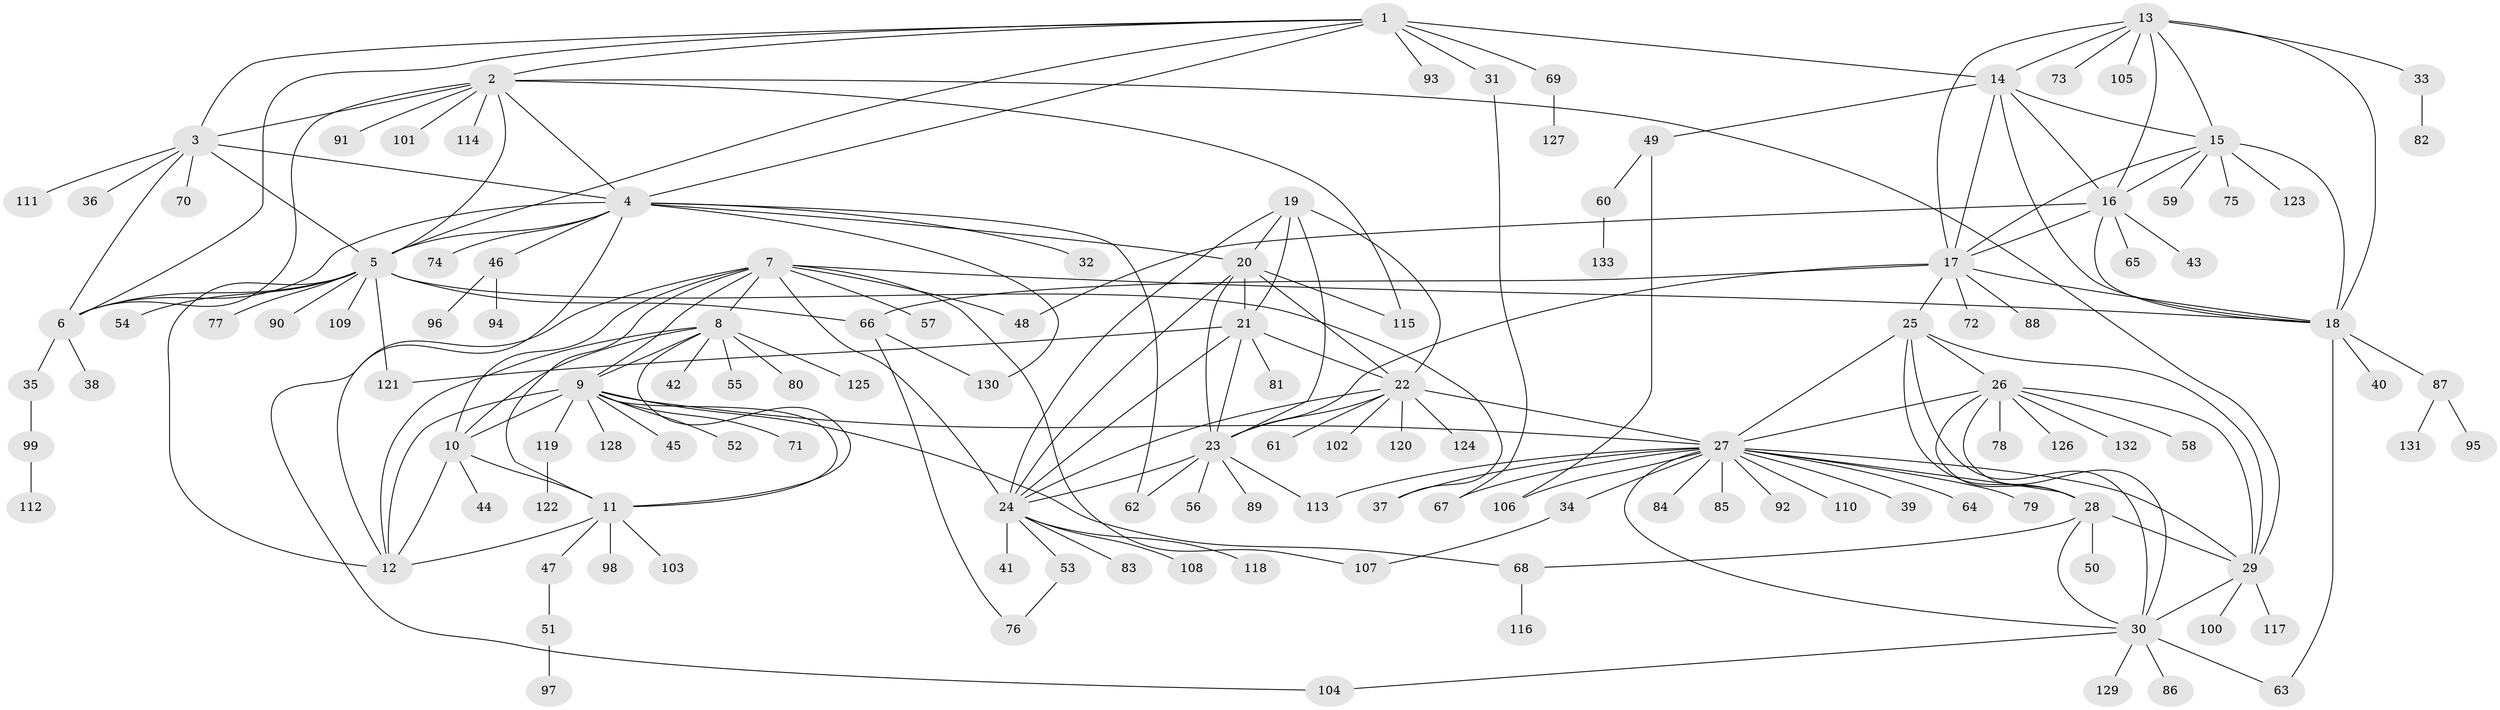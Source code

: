 // coarse degree distribution, {8: 0.05063291139240506, 9: 0.012658227848101266, 7: 0.05063291139240506, 11: 0.0379746835443038, 13: 0.012658227848101266, 6: 0.0759493670886076, 5: 0.0379746835443038, 17: 0.012658227848101266, 2: 0.12658227848101267, 1: 0.5569620253164557, 3: 0.012658227848101266, 4: 0.012658227848101266}
// Generated by graph-tools (version 1.1) at 2025/19/03/04/25 18:19:44]
// undirected, 133 vertices, 203 edges
graph export_dot {
graph [start="1"]
  node [color=gray90,style=filled];
  1;
  2;
  3;
  4;
  5;
  6;
  7;
  8;
  9;
  10;
  11;
  12;
  13;
  14;
  15;
  16;
  17;
  18;
  19;
  20;
  21;
  22;
  23;
  24;
  25;
  26;
  27;
  28;
  29;
  30;
  31;
  32;
  33;
  34;
  35;
  36;
  37;
  38;
  39;
  40;
  41;
  42;
  43;
  44;
  45;
  46;
  47;
  48;
  49;
  50;
  51;
  52;
  53;
  54;
  55;
  56;
  57;
  58;
  59;
  60;
  61;
  62;
  63;
  64;
  65;
  66;
  67;
  68;
  69;
  70;
  71;
  72;
  73;
  74;
  75;
  76;
  77;
  78;
  79;
  80;
  81;
  82;
  83;
  84;
  85;
  86;
  87;
  88;
  89;
  90;
  91;
  92;
  93;
  94;
  95;
  96;
  97;
  98;
  99;
  100;
  101;
  102;
  103;
  104;
  105;
  106;
  107;
  108;
  109;
  110;
  111;
  112;
  113;
  114;
  115;
  116;
  117;
  118;
  119;
  120;
  121;
  122;
  123;
  124;
  125;
  126;
  127;
  128;
  129;
  130;
  131;
  132;
  133;
  1 -- 2;
  1 -- 3;
  1 -- 4;
  1 -- 5;
  1 -- 6;
  1 -- 14;
  1 -- 31;
  1 -- 69;
  1 -- 93;
  2 -- 3;
  2 -- 4;
  2 -- 5;
  2 -- 6;
  2 -- 29;
  2 -- 91;
  2 -- 101;
  2 -- 114;
  2 -- 115;
  3 -- 4;
  3 -- 5;
  3 -- 6;
  3 -- 36;
  3 -- 70;
  3 -- 111;
  4 -- 5;
  4 -- 6;
  4 -- 20;
  4 -- 32;
  4 -- 46;
  4 -- 62;
  4 -- 74;
  4 -- 104;
  4 -- 130;
  5 -- 6;
  5 -- 12;
  5 -- 37;
  5 -- 54;
  5 -- 66;
  5 -- 77;
  5 -- 90;
  5 -- 109;
  5 -- 121;
  6 -- 35;
  6 -- 38;
  7 -- 8;
  7 -- 9;
  7 -- 10;
  7 -- 11;
  7 -- 12;
  7 -- 18;
  7 -- 24;
  7 -- 48;
  7 -- 57;
  7 -- 107;
  8 -- 9;
  8 -- 10;
  8 -- 11;
  8 -- 12;
  8 -- 42;
  8 -- 55;
  8 -- 80;
  8 -- 125;
  9 -- 10;
  9 -- 11;
  9 -- 12;
  9 -- 27;
  9 -- 45;
  9 -- 52;
  9 -- 68;
  9 -- 71;
  9 -- 119;
  9 -- 128;
  10 -- 11;
  10 -- 12;
  10 -- 44;
  11 -- 12;
  11 -- 47;
  11 -- 98;
  11 -- 103;
  13 -- 14;
  13 -- 15;
  13 -- 16;
  13 -- 17;
  13 -- 18;
  13 -- 33;
  13 -- 73;
  13 -- 105;
  14 -- 15;
  14 -- 16;
  14 -- 17;
  14 -- 18;
  14 -- 49;
  15 -- 16;
  15 -- 17;
  15 -- 18;
  15 -- 59;
  15 -- 75;
  15 -- 123;
  16 -- 17;
  16 -- 18;
  16 -- 43;
  16 -- 48;
  16 -- 65;
  17 -- 18;
  17 -- 23;
  17 -- 25;
  17 -- 66;
  17 -- 72;
  17 -- 88;
  18 -- 40;
  18 -- 63;
  18 -- 87;
  19 -- 20;
  19 -- 21;
  19 -- 22;
  19 -- 23;
  19 -- 24;
  20 -- 21;
  20 -- 22;
  20 -- 23;
  20 -- 24;
  20 -- 115;
  21 -- 22;
  21 -- 23;
  21 -- 24;
  21 -- 81;
  21 -- 121;
  22 -- 23;
  22 -- 24;
  22 -- 27;
  22 -- 61;
  22 -- 102;
  22 -- 120;
  22 -- 124;
  23 -- 24;
  23 -- 56;
  23 -- 62;
  23 -- 89;
  23 -- 113;
  24 -- 41;
  24 -- 53;
  24 -- 83;
  24 -- 108;
  24 -- 118;
  25 -- 26;
  25 -- 27;
  25 -- 28;
  25 -- 29;
  25 -- 30;
  26 -- 27;
  26 -- 28;
  26 -- 29;
  26 -- 30;
  26 -- 58;
  26 -- 78;
  26 -- 126;
  26 -- 132;
  27 -- 28;
  27 -- 29;
  27 -- 30;
  27 -- 34;
  27 -- 37;
  27 -- 39;
  27 -- 64;
  27 -- 67;
  27 -- 79;
  27 -- 84;
  27 -- 85;
  27 -- 92;
  27 -- 106;
  27 -- 110;
  27 -- 113;
  28 -- 29;
  28 -- 30;
  28 -- 50;
  28 -- 68;
  29 -- 30;
  29 -- 100;
  29 -- 117;
  30 -- 63;
  30 -- 86;
  30 -- 104;
  30 -- 129;
  31 -- 67;
  33 -- 82;
  34 -- 107;
  35 -- 99;
  46 -- 94;
  46 -- 96;
  47 -- 51;
  49 -- 60;
  49 -- 106;
  51 -- 97;
  53 -- 76;
  60 -- 133;
  66 -- 76;
  66 -- 130;
  68 -- 116;
  69 -- 127;
  87 -- 95;
  87 -- 131;
  99 -- 112;
  119 -- 122;
}
